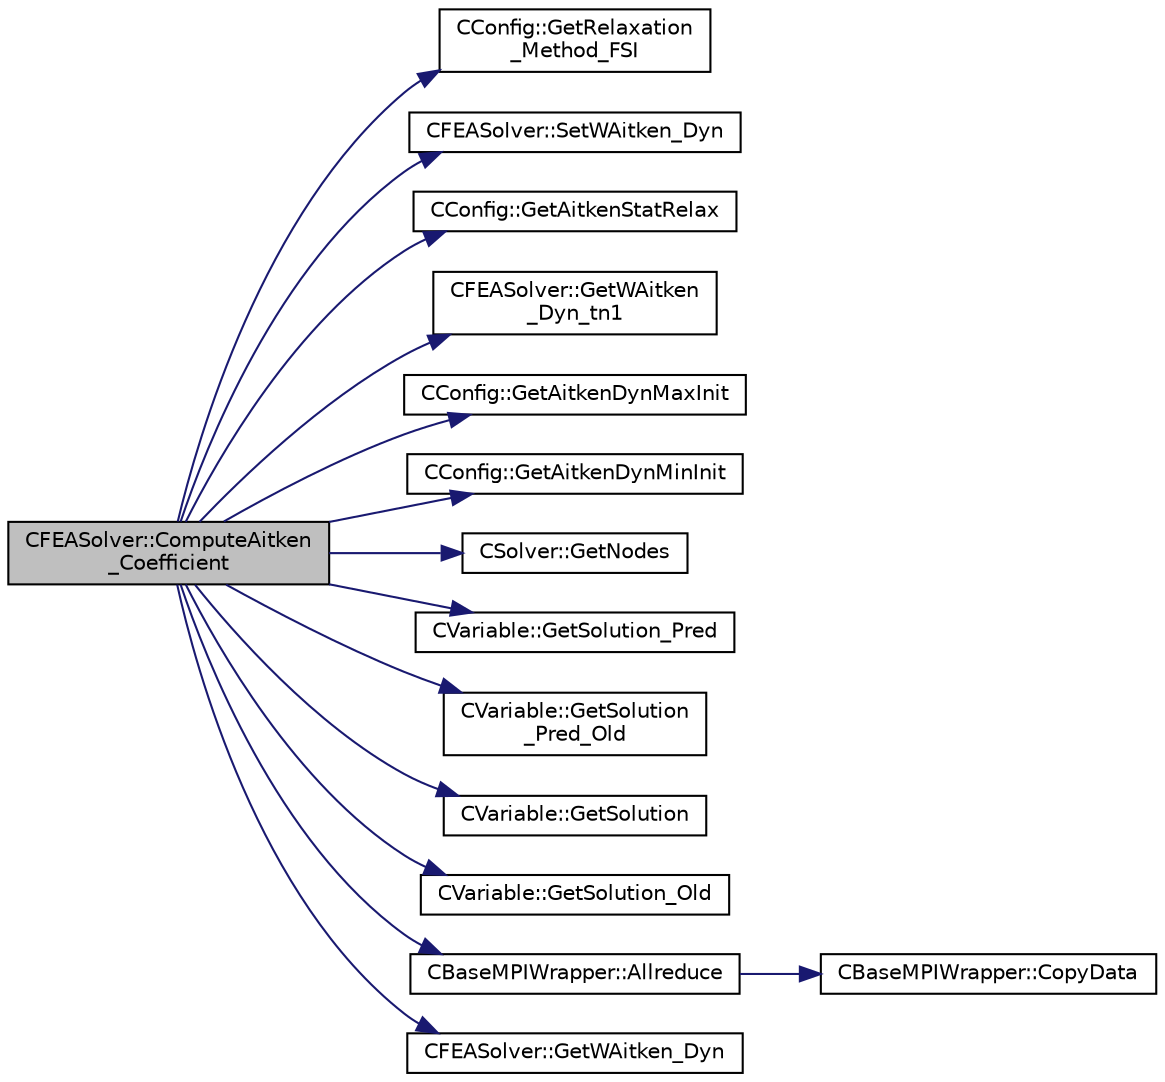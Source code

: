 digraph "CFEASolver::ComputeAitken_Coefficient"
{
  edge [fontname="Helvetica",fontsize="10",labelfontname="Helvetica",labelfontsize="10"];
  node [fontname="Helvetica",fontsize="10",shape=record];
  rankdir="LR";
  Node470 [label="CFEASolver::ComputeAitken\l_Coefficient",height=0.2,width=0.4,color="black", fillcolor="grey75", style="filled", fontcolor="black"];
  Node470 -> Node471 [color="midnightblue",fontsize="10",style="solid",fontname="Helvetica"];
  Node471 [label="CConfig::GetRelaxation\l_Method_FSI",height=0.2,width=0.4,color="black", fillcolor="white", style="filled",URL="$class_c_config.html#a3d41cea93d8e5e917b1c1dc42cfcdbf9",tooltip="Get the relaxation method chosen for the simulation. "];
  Node470 -> Node472 [color="midnightblue",fontsize="10",style="solid",fontname="Helvetica"];
  Node472 [label="CFEASolver::SetWAitken_Dyn",height=0.2,width=0.4,color="black", fillcolor="white", style="filled",URL="$class_c_f_e_a_solver.html#a49971e0e19c3b78afe1a1cfd34c71659",tooltip="Set the value of the dynamic Aitken relaxation factor. "];
  Node470 -> Node473 [color="midnightblue",fontsize="10",style="solid",fontname="Helvetica"];
  Node473 [label="CConfig::GetAitkenStatRelax",height=0.2,width=0.4,color="black", fillcolor="white", style="filled",URL="$class_c_config.html#a5b95a87f29d55981d1b951c6b1fb011d",tooltip="Get Aitken&#39;s relaxation parameter for static relaxation cases. "];
  Node470 -> Node474 [color="midnightblue",fontsize="10",style="solid",fontname="Helvetica"];
  Node474 [label="CFEASolver::GetWAitken\l_Dyn_tn1",height=0.2,width=0.4,color="black", fillcolor="white", style="filled",URL="$class_c_f_e_a_solver.html#a24b3df228a0602abefd0c3b59fdb2bd2",tooltip="Retrieve the value of the last Aitken relaxation factor in the previous time step. "];
  Node470 -> Node475 [color="midnightblue",fontsize="10",style="solid",fontname="Helvetica"];
  Node475 [label="CConfig::GetAitkenDynMaxInit",height=0.2,width=0.4,color="black", fillcolor="white", style="filled",URL="$class_c_config.html#a3fe523b51cc71404bcb575b824c9b1a1",tooltip="Get Aitken&#39;s maximum relaxation parameter for dynamic relaxation cases and first iteration. "];
  Node470 -> Node476 [color="midnightblue",fontsize="10",style="solid",fontname="Helvetica"];
  Node476 [label="CConfig::GetAitkenDynMinInit",height=0.2,width=0.4,color="black", fillcolor="white", style="filled",URL="$class_c_config.html#adb64921cc58fd028b2315a2f6ea286d3",tooltip="Get Aitken&#39;s maximum relaxation parameter for dynamic relaxation cases and first iteration. "];
  Node470 -> Node477 [color="midnightblue",fontsize="10",style="solid",fontname="Helvetica"];
  Node477 [label="CSolver::GetNodes",height=0.2,width=0.4,color="black", fillcolor="white", style="filled",URL="$class_c_solver.html#af3198e52a2ea377bb765647b5e697197",tooltip="Allow outside access to the nodes of the solver, containing conservatives, primitives, etc. "];
  Node470 -> Node478 [color="midnightblue",fontsize="10",style="solid",fontname="Helvetica"];
  Node478 [label="CVariable::GetSolution_Pred",height=0.2,width=0.4,color="black", fillcolor="white", style="filled",URL="$class_c_variable.html#adba4a8e082e70a9a6fe5d1d9c6e5c820",tooltip="A virtual member. Get the value of the solution predictor. "];
  Node470 -> Node479 [color="midnightblue",fontsize="10",style="solid",fontname="Helvetica"];
  Node479 [label="CVariable::GetSolution\l_Pred_Old",height=0.2,width=0.4,color="black", fillcolor="white", style="filled",URL="$class_c_variable.html#a626f4cad3d20be125e844b9076e44e07",tooltip="A virtual member. Get the value of the solution predictor. "];
  Node470 -> Node480 [color="midnightblue",fontsize="10",style="solid",fontname="Helvetica"];
  Node480 [label="CVariable::GetSolution",height=0.2,width=0.4,color="black", fillcolor="white", style="filled",URL="$class_c_variable.html#a261483e39c23c1de7cb9aea7e917c121",tooltip="Get the solution. "];
  Node470 -> Node481 [color="midnightblue",fontsize="10",style="solid",fontname="Helvetica"];
  Node481 [label="CVariable::GetSolution_Old",height=0.2,width=0.4,color="black", fillcolor="white", style="filled",URL="$class_c_variable.html#a70a9df6b6cc631f9c3b9a3ef7b3ecfe4",tooltip="Get the old solution of the problem (Runge-Kutta method) "];
  Node470 -> Node482 [color="midnightblue",fontsize="10",style="solid",fontname="Helvetica"];
  Node482 [label="CBaseMPIWrapper::Allreduce",height=0.2,width=0.4,color="black", fillcolor="white", style="filled",URL="$class_c_base_m_p_i_wrapper.html#a637b6fd917a8ca91ce748ba88e0d66b6"];
  Node482 -> Node483 [color="midnightblue",fontsize="10",style="solid",fontname="Helvetica"];
  Node483 [label="CBaseMPIWrapper::CopyData",height=0.2,width=0.4,color="black", fillcolor="white", style="filled",URL="$class_c_base_m_p_i_wrapper.html#a4725cc1dd65b161b483e812a538a5e36"];
  Node470 -> Node484 [color="midnightblue",fontsize="10",style="solid",fontname="Helvetica"];
  Node484 [label="CFEASolver::GetWAitken_Dyn",height=0.2,width=0.4,color="black", fillcolor="white", style="filled",URL="$class_c_f_e_a_solver.html#a29130714ba235f1516851ae2e3642f52",tooltip="Retrieve the value of the dynamic Aitken relaxation factor. "];
}
